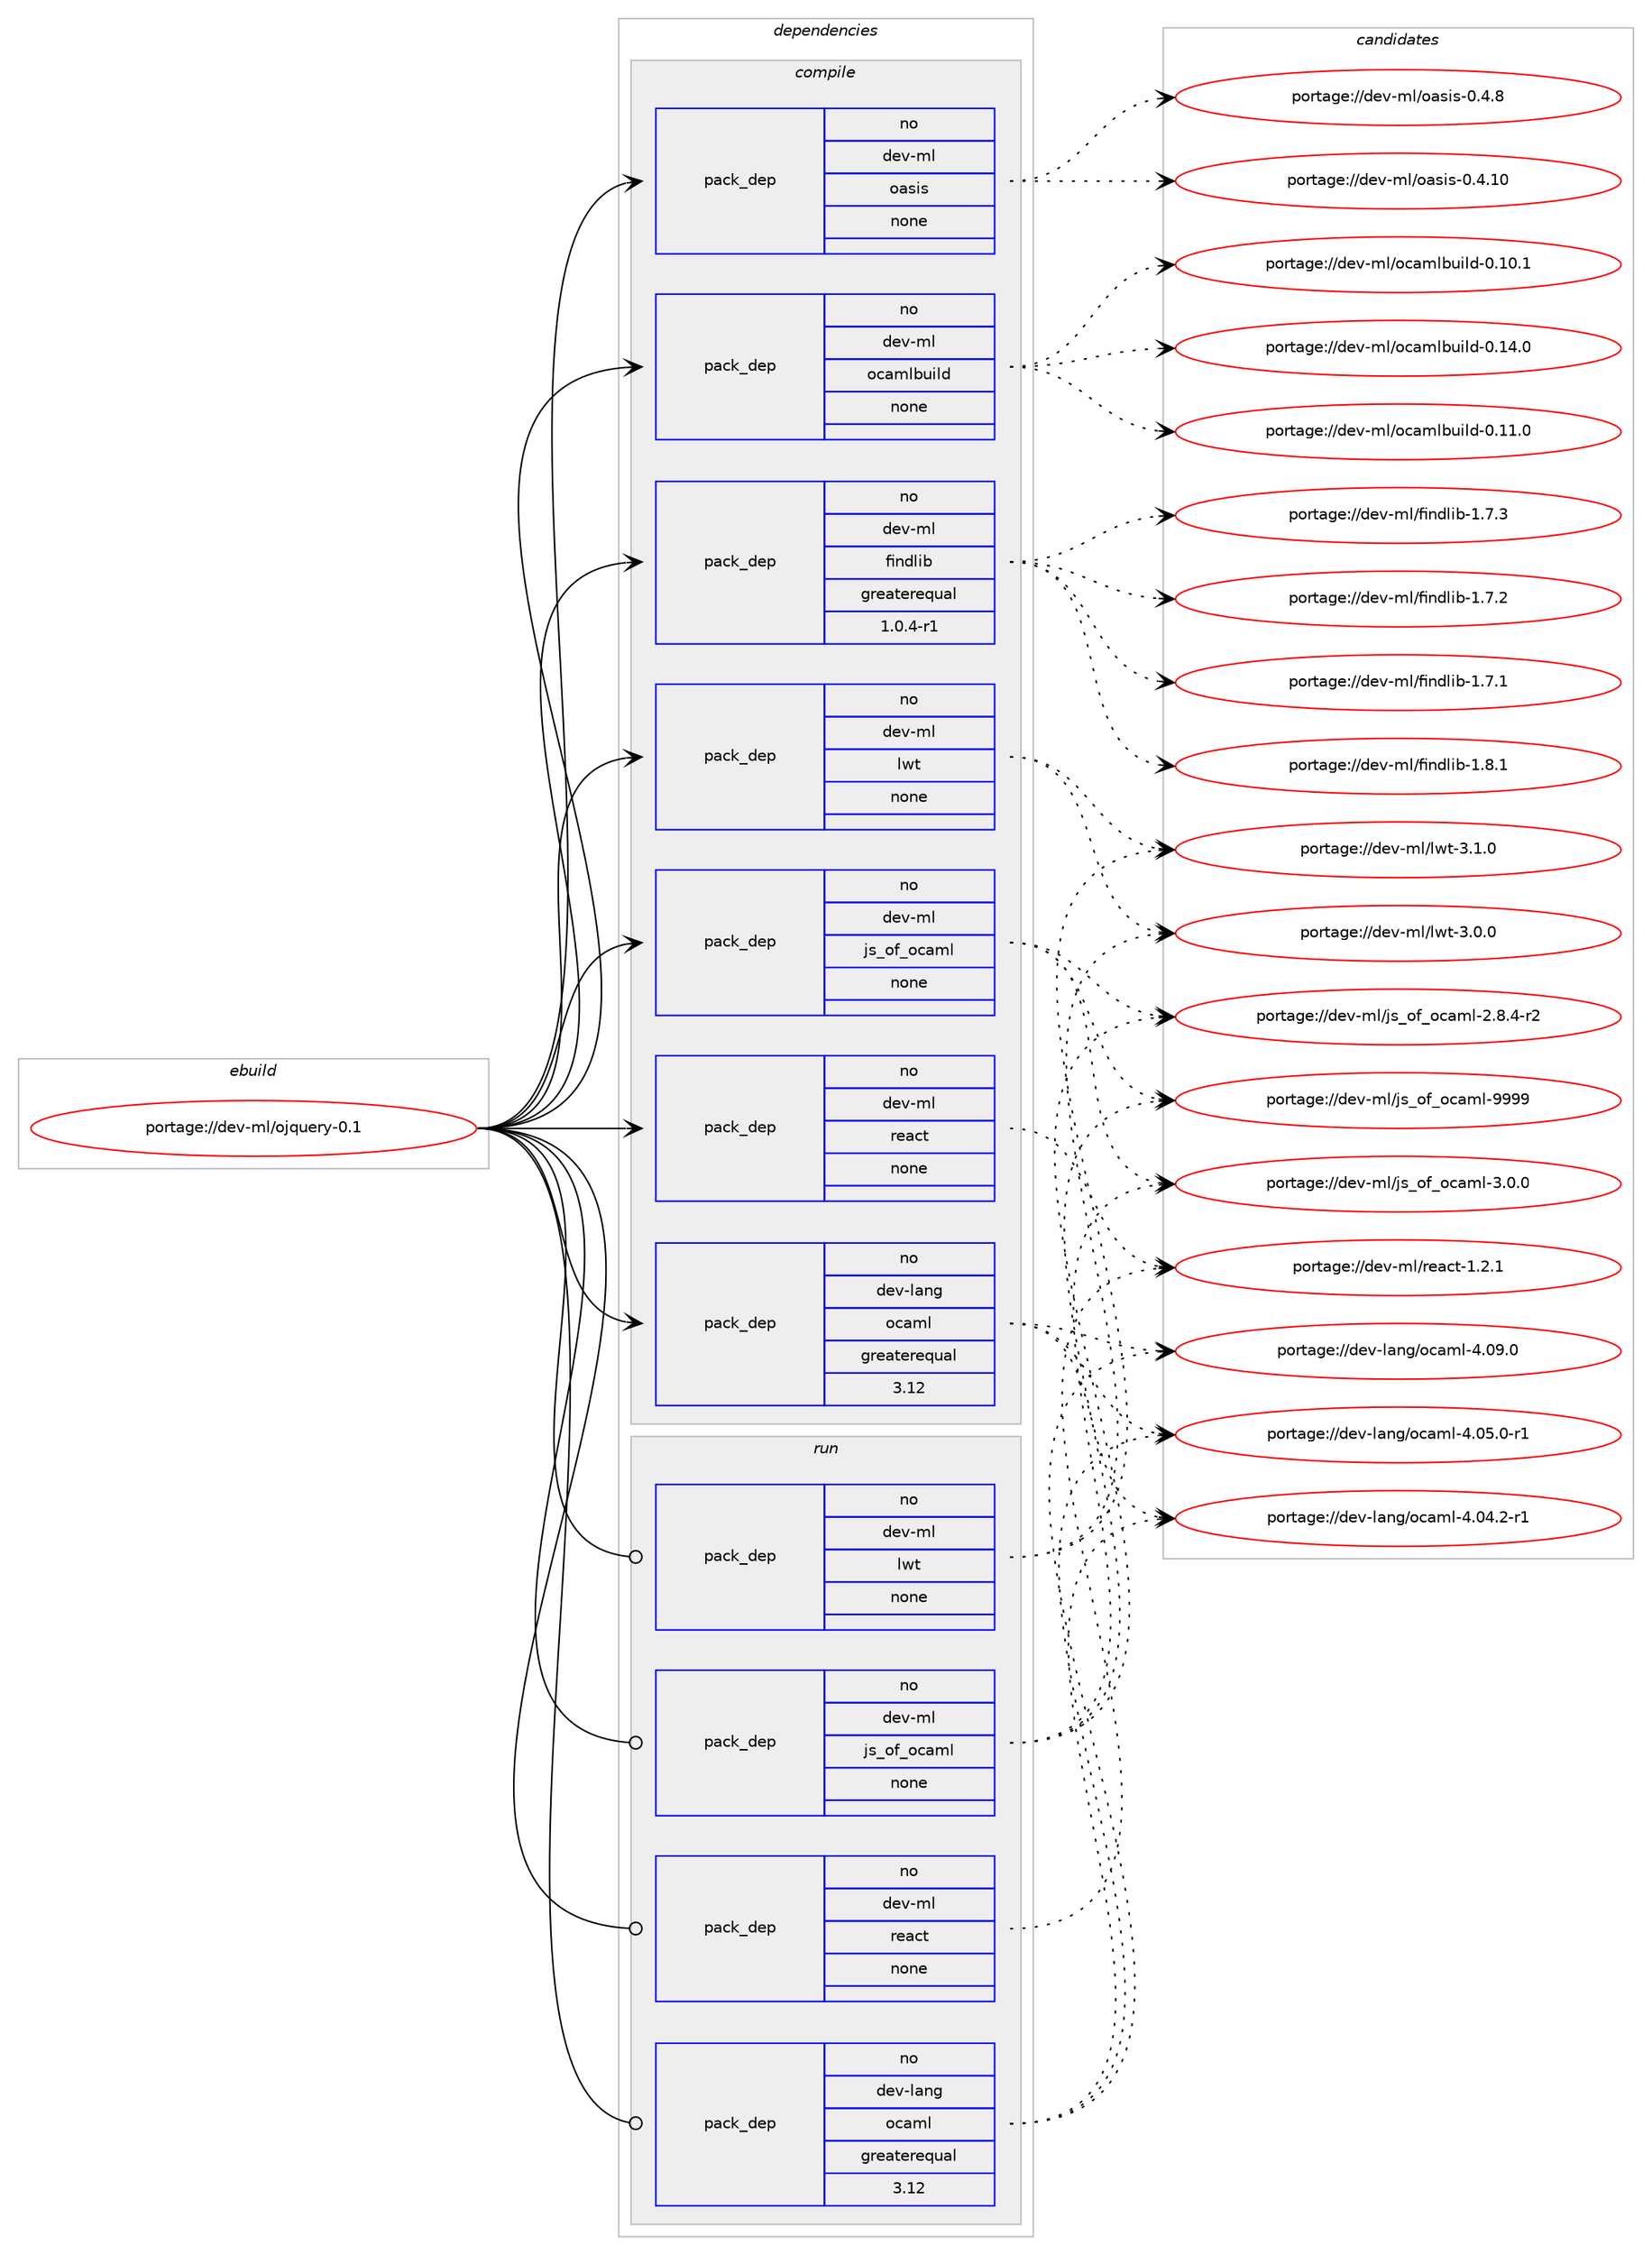 digraph prolog {

# *************
# Graph options
# *************

newrank=true;
concentrate=true;
compound=true;
graph [rankdir=LR,fontname=Helvetica,fontsize=10,ranksep=1.5];#, ranksep=2.5, nodesep=0.2];
edge  [arrowhead=vee];
node  [fontname=Helvetica,fontsize=10];

# **********
# The ebuild
# **********

subgraph cluster_leftcol {
color=gray;
label=<<i>ebuild</i>>;
id [label="portage://dev-ml/ojquery-0.1", color=red, width=4, href="../dev-ml/ojquery-0.1.svg"];
}

# ****************
# The dependencies
# ****************

subgraph cluster_midcol {
color=gray;
label=<<i>dependencies</i>>;
subgraph cluster_compile {
fillcolor="#eeeeee";
style=filled;
label=<<i>compile</i>>;
subgraph pack374176 {
dependency502087 [label=<<TABLE BORDER="0" CELLBORDER="1" CELLSPACING="0" CELLPADDING="4" WIDTH="220"><TR><TD ROWSPAN="6" CELLPADDING="30">pack_dep</TD></TR><TR><TD WIDTH="110">no</TD></TR><TR><TD>dev-lang</TD></TR><TR><TD>ocaml</TD></TR><TR><TD>greaterequal</TD></TR><TR><TD>3.12</TD></TR></TABLE>>, shape=none, color=blue];
}
id:e -> dependency502087:w [weight=20,style="solid",arrowhead="vee"];
subgraph pack374177 {
dependency502088 [label=<<TABLE BORDER="0" CELLBORDER="1" CELLSPACING="0" CELLPADDING="4" WIDTH="220"><TR><TD ROWSPAN="6" CELLPADDING="30">pack_dep</TD></TR><TR><TD WIDTH="110">no</TD></TR><TR><TD>dev-ml</TD></TR><TR><TD>findlib</TD></TR><TR><TD>greaterequal</TD></TR><TR><TD>1.0.4-r1</TD></TR></TABLE>>, shape=none, color=blue];
}
id:e -> dependency502088:w [weight=20,style="solid",arrowhead="vee"];
subgraph pack374178 {
dependency502089 [label=<<TABLE BORDER="0" CELLBORDER="1" CELLSPACING="0" CELLPADDING="4" WIDTH="220"><TR><TD ROWSPAN="6" CELLPADDING="30">pack_dep</TD></TR><TR><TD WIDTH="110">no</TD></TR><TR><TD>dev-ml</TD></TR><TR><TD>js_of_ocaml</TD></TR><TR><TD>none</TD></TR><TR><TD></TD></TR></TABLE>>, shape=none, color=blue];
}
id:e -> dependency502089:w [weight=20,style="solid",arrowhead="vee"];
subgraph pack374179 {
dependency502090 [label=<<TABLE BORDER="0" CELLBORDER="1" CELLSPACING="0" CELLPADDING="4" WIDTH="220"><TR><TD ROWSPAN="6" CELLPADDING="30">pack_dep</TD></TR><TR><TD WIDTH="110">no</TD></TR><TR><TD>dev-ml</TD></TR><TR><TD>lwt</TD></TR><TR><TD>none</TD></TR><TR><TD></TD></TR></TABLE>>, shape=none, color=blue];
}
id:e -> dependency502090:w [weight=20,style="solid",arrowhead="vee"];
subgraph pack374180 {
dependency502091 [label=<<TABLE BORDER="0" CELLBORDER="1" CELLSPACING="0" CELLPADDING="4" WIDTH="220"><TR><TD ROWSPAN="6" CELLPADDING="30">pack_dep</TD></TR><TR><TD WIDTH="110">no</TD></TR><TR><TD>dev-ml</TD></TR><TR><TD>oasis</TD></TR><TR><TD>none</TD></TR><TR><TD></TD></TR></TABLE>>, shape=none, color=blue];
}
id:e -> dependency502091:w [weight=20,style="solid",arrowhead="vee"];
subgraph pack374181 {
dependency502092 [label=<<TABLE BORDER="0" CELLBORDER="1" CELLSPACING="0" CELLPADDING="4" WIDTH="220"><TR><TD ROWSPAN="6" CELLPADDING="30">pack_dep</TD></TR><TR><TD WIDTH="110">no</TD></TR><TR><TD>dev-ml</TD></TR><TR><TD>ocamlbuild</TD></TR><TR><TD>none</TD></TR><TR><TD></TD></TR></TABLE>>, shape=none, color=blue];
}
id:e -> dependency502092:w [weight=20,style="solid",arrowhead="vee"];
subgraph pack374182 {
dependency502093 [label=<<TABLE BORDER="0" CELLBORDER="1" CELLSPACING="0" CELLPADDING="4" WIDTH="220"><TR><TD ROWSPAN="6" CELLPADDING="30">pack_dep</TD></TR><TR><TD WIDTH="110">no</TD></TR><TR><TD>dev-ml</TD></TR><TR><TD>react</TD></TR><TR><TD>none</TD></TR><TR><TD></TD></TR></TABLE>>, shape=none, color=blue];
}
id:e -> dependency502093:w [weight=20,style="solid",arrowhead="vee"];
}
subgraph cluster_compileandrun {
fillcolor="#eeeeee";
style=filled;
label=<<i>compile and run</i>>;
}
subgraph cluster_run {
fillcolor="#eeeeee";
style=filled;
label=<<i>run</i>>;
subgraph pack374183 {
dependency502094 [label=<<TABLE BORDER="0" CELLBORDER="1" CELLSPACING="0" CELLPADDING="4" WIDTH="220"><TR><TD ROWSPAN="6" CELLPADDING="30">pack_dep</TD></TR><TR><TD WIDTH="110">no</TD></TR><TR><TD>dev-lang</TD></TR><TR><TD>ocaml</TD></TR><TR><TD>greaterequal</TD></TR><TR><TD>3.12</TD></TR></TABLE>>, shape=none, color=blue];
}
id:e -> dependency502094:w [weight=20,style="solid",arrowhead="odot"];
subgraph pack374184 {
dependency502095 [label=<<TABLE BORDER="0" CELLBORDER="1" CELLSPACING="0" CELLPADDING="4" WIDTH="220"><TR><TD ROWSPAN="6" CELLPADDING="30">pack_dep</TD></TR><TR><TD WIDTH="110">no</TD></TR><TR><TD>dev-ml</TD></TR><TR><TD>js_of_ocaml</TD></TR><TR><TD>none</TD></TR><TR><TD></TD></TR></TABLE>>, shape=none, color=blue];
}
id:e -> dependency502095:w [weight=20,style="solid",arrowhead="odot"];
subgraph pack374185 {
dependency502096 [label=<<TABLE BORDER="0" CELLBORDER="1" CELLSPACING="0" CELLPADDING="4" WIDTH="220"><TR><TD ROWSPAN="6" CELLPADDING="30">pack_dep</TD></TR><TR><TD WIDTH="110">no</TD></TR><TR><TD>dev-ml</TD></TR><TR><TD>lwt</TD></TR><TR><TD>none</TD></TR><TR><TD></TD></TR></TABLE>>, shape=none, color=blue];
}
id:e -> dependency502096:w [weight=20,style="solid",arrowhead="odot"];
subgraph pack374186 {
dependency502097 [label=<<TABLE BORDER="0" CELLBORDER="1" CELLSPACING="0" CELLPADDING="4" WIDTH="220"><TR><TD ROWSPAN="6" CELLPADDING="30">pack_dep</TD></TR><TR><TD WIDTH="110">no</TD></TR><TR><TD>dev-ml</TD></TR><TR><TD>react</TD></TR><TR><TD>none</TD></TR><TR><TD></TD></TR></TABLE>>, shape=none, color=blue];
}
id:e -> dependency502097:w [weight=20,style="solid",arrowhead="odot"];
}
}

# **************
# The candidates
# **************

subgraph cluster_choices {
rank=same;
color=gray;
label=<<i>candidates</i>>;

subgraph choice374176 {
color=black;
nodesep=1;
choice100101118451089711010347111999710910845524648574648 [label="portage://dev-lang/ocaml-4.09.0", color=red, width=4,href="../dev-lang/ocaml-4.09.0.svg"];
choice1001011184510897110103471119997109108455246485346484511449 [label="portage://dev-lang/ocaml-4.05.0-r1", color=red, width=4,href="../dev-lang/ocaml-4.05.0-r1.svg"];
choice1001011184510897110103471119997109108455246485246504511449 [label="portage://dev-lang/ocaml-4.04.2-r1", color=red, width=4,href="../dev-lang/ocaml-4.04.2-r1.svg"];
dependency502087:e -> choice100101118451089711010347111999710910845524648574648:w [style=dotted,weight="100"];
dependency502087:e -> choice1001011184510897110103471119997109108455246485346484511449:w [style=dotted,weight="100"];
dependency502087:e -> choice1001011184510897110103471119997109108455246485246504511449:w [style=dotted,weight="100"];
}
subgraph choice374177 {
color=black;
nodesep=1;
choice100101118451091084710210511010010810598454946564649 [label="portage://dev-ml/findlib-1.8.1", color=red, width=4,href="../dev-ml/findlib-1.8.1.svg"];
choice100101118451091084710210511010010810598454946554651 [label="portage://dev-ml/findlib-1.7.3", color=red, width=4,href="../dev-ml/findlib-1.7.3.svg"];
choice100101118451091084710210511010010810598454946554650 [label="portage://dev-ml/findlib-1.7.2", color=red, width=4,href="../dev-ml/findlib-1.7.2.svg"];
choice100101118451091084710210511010010810598454946554649 [label="portage://dev-ml/findlib-1.7.1", color=red, width=4,href="../dev-ml/findlib-1.7.1.svg"];
dependency502088:e -> choice100101118451091084710210511010010810598454946564649:w [style=dotted,weight="100"];
dependency502088:e -> choice100101118451091084710210511010010810598454946554651:w [style=dotted,weight="100"];
dependency502088:e -> choice100101118451091084710210511010010810598454946554650:w [style=dotted,weight="100"];
dependency502088:e -> choice100101118451091084710210511010010810598454946554649:w [style=dotted,weight="100"];
}
subgraph choice374178 {
color=black;
nodesep=1;
choice1001011184510910847106115951111029511199971091084557575757 [label="portage://dev-ml/js_of_ocaml-9999", color=red, width=4,href="../dev-ml/js_of_ocaml-9999.svg"];
choice100101118451091084710611595111102951119997109108455146484648 [label="portage://dev-ml/js_of_ocaml-3.0.0", color=red, width=4,href="../dev-ml/js_of_ocaml-3.0.0.svg"];
choice1001011184510910847106115951111029511199971091084550465646524511450 [label="portage://dev-ml/js_of_ocaml-2.8.4-r2", color=red, width=4,href="../dev-ml/js_of_ocaml-2.8.4-r2.svg"];
dependency502089:e -> choice1001011184510910847106115951111029511199971091084557575757:w [style=dotted,weight="100"];
dependency502089:e -> choice100101118451091084710611595111102951119997109108455146484648:w [style=dotted,weight="100"];
dependency502089:e -> choice1001011184510910847106115951111029511199971091084550465646524511450:w [style=dotted,weight="100"];
}
subgraph choice374179 {
color=black;
nodesep=1;
choice1001011184510910847108119116455146494648 [label="portage://dev-ml/lwt-3.1.0", color=red, width=4,href="../dev-ml/lwt-3.1.0.svg"];
choice1001011184510910847108119116455146484648 [label="portage://dev-ml/lwt-3.0.0", color=red, width=4,href="../dev-ml/lwt-3.0.0.svg"];
dependency502090:e -> choice1001011184510910847108119116455146494648:w [style=dotted,weight="100"];
dependency502090:e -> choice1001011184510910847108119116455146484648:w [style=dotted,weight="100"];
}
subgraph choice374180 {
color=black;
nodesep=1;
choice100101118451091084711197115105115454846524656 [label="portage://dev-ml/oasis-0.4.8", color=red, width=4,href="../dev-ml/oasis-0.4.8.svg"];
choice10010111845109108471119711510511545484652464948 [label="portage://dev-ml/oasis-0.4.10", color=red, width=4,href="../dev-ml/oasis-0.4.10.svg"];
dependency502091:e -> choice100101118451091084711197115105115454846524656:w [style=dotted,weight="100"];
dependency502091:e -> choice10010111845109108471119711510511545484652464948:w [style=dotted,weight="100"];
}
subgraph choice374181 {
color=black;
nodesep=1;
choice100101118451091084711199971091089811710510810045484649524648 [label="portage://dev-ml/ocamlbuild-0.14.0", color=red, width=4,href="../dev-ml/ocamlbuild-0.14.0.svg"];
choice100101118451091084711199971091089811710510810045484649494648 [label="portage://dev-ml/ocamlbuild-0.11.0", color=red, width=4,href="../dev-ml/ocamlbuild-0.11.0.svg"];
choice100101118451091084711199971091089811710510810045484649484649 [label="portage://dev-ml/ocamlbuild-0.10.1", color=red, width=4,href="../dev-ml/ocamlbuild-0.10.1.svg"];
dependency502092:e -> choice100101118451091084711199971091089811710510810045484649524648:w [style=dotted,weight="100"];
dependency502092:e -> choice100101118451091084711199971091089811710510810045484649494648:w [style=dotted,weight="100"];
dependency502092:e -> choice100101118451091084711199971091089811710510810045484649484649:w [style=dotted,weight="100"];
}
subgraph choice374182 {
color=black;
nodesep=1;
choice10010111845109108471141019799116454946504649 [label="portage://dev-ml/react-1.2.1", color=red, width=4,href="../dev-ml/react-1.2.1.svg"];
dependency502093:e -> choice10010111845109108471141019799116454946504649:w [style=dotted,weight="100"];
}
subgraph choice374183 {
color=black;
nodesep=1;
choice100101118451089711010347111999710910845524648574648 [label="portage://dev-lang/ocaml-4.09.0", color=red, width=4,href="../dev-lang/ocaml-4.09.0.svg"];
choice1001011184510897110103471119997109108455246485346484511449 [label="portage://dev-lang/ocaml-4.05.0-r1", color=red, width=4,href="../dev-lang/ocaml-4.05.0-r1.svg"];
choice1001011184510897110103471119997109108455246485246504511449 [label="portage://dev-lang/ocaml-4.04.2-r1", color=red, width=4,href="../dev-lang/ocaml-4.04.2-r1.svg"];
dependency502094:e -> choice100101118451089711010347111999710910845524648574648:w [style=dotted,weight="100"];
dependency502094:e -> choice1001011184510897110103471119997109108455246485346484511449:w [style=dotted,weight="100"];
dependency502094:e -> choice1001011184510897110103471119997109108455246485246504511449:w [style=dotted,weight="100"];
}
subgraph choice374184 {
color=black;
nodesep=1;
choice1001011184510910847106115951111029511199971091084557575757 [label="portage://dev-ml/js_of_ocaml-9999", color=red, width=4,href="../dev-ml/js_of_ocaml-9999.svg"];
choice100101118451091084710611595111102951119997109108455146484648 [label="portage://dev-ml/js_of_ocaml-3.0.0", color=red, width=4,href="../dev-ml/js_of_ocaml-3.0.0.svg"];
choice1001011184510910847106115951111029511199971091084550465646524511450 [label="portage://dev-ml/js_of_ocaml-2.8.4-r2", color=red, width=4,href="../dev-ml/js_of_ocaml-2.8.4-r2.svg"];
dependency502095:e -> choice1001011184510910847106115951111029511199971091084557575757:w [style=dotted,weight="100"];
dependency502095:e -> choice100101118451091084710611595111102951119997109108455146484648:w [style=dotted,weight="100"];
dependency502095:e -> choice1001011184510910847106115951111029511199971091084550465646524511450:w [style=dotted,weight="100"];
}
subgraph choice374185 {
color=black;
nodesep=1;
choice1001011184510910847108119116455146494648 [label="portage://dev-ml/lwt-3.1.0", color=red, width=4,href="../dev-ml/lwt-3.1.0.svg"];
choice1001011184510910847108119116455146484648 [label="portage://dev-ml/lwt-3.0.0", color=red, width=4,href="../dev-ml/lwt-3.0.0.svg"];
dependency502096:e -> choice1001011184510910847108119116455146494648:w [style=dotted,weight="100"];
dependency502096:e -> choice1001011184510910847108119116455146484648:w [style=dotted,weight="100"];
}
subgraph choice374186 {
color=black;
nodesep=1;
choice10010111845109108471141019799116454946504649 [label="portage://dev-ml/react-1.2.1", color=red, width=4,href="../dev-ml/react-1.2.1.svg"];
dependency502097:e -> choice10010111845109108471141019799116454946504649:w [style=dotted,weight="100"];
}
}

}
